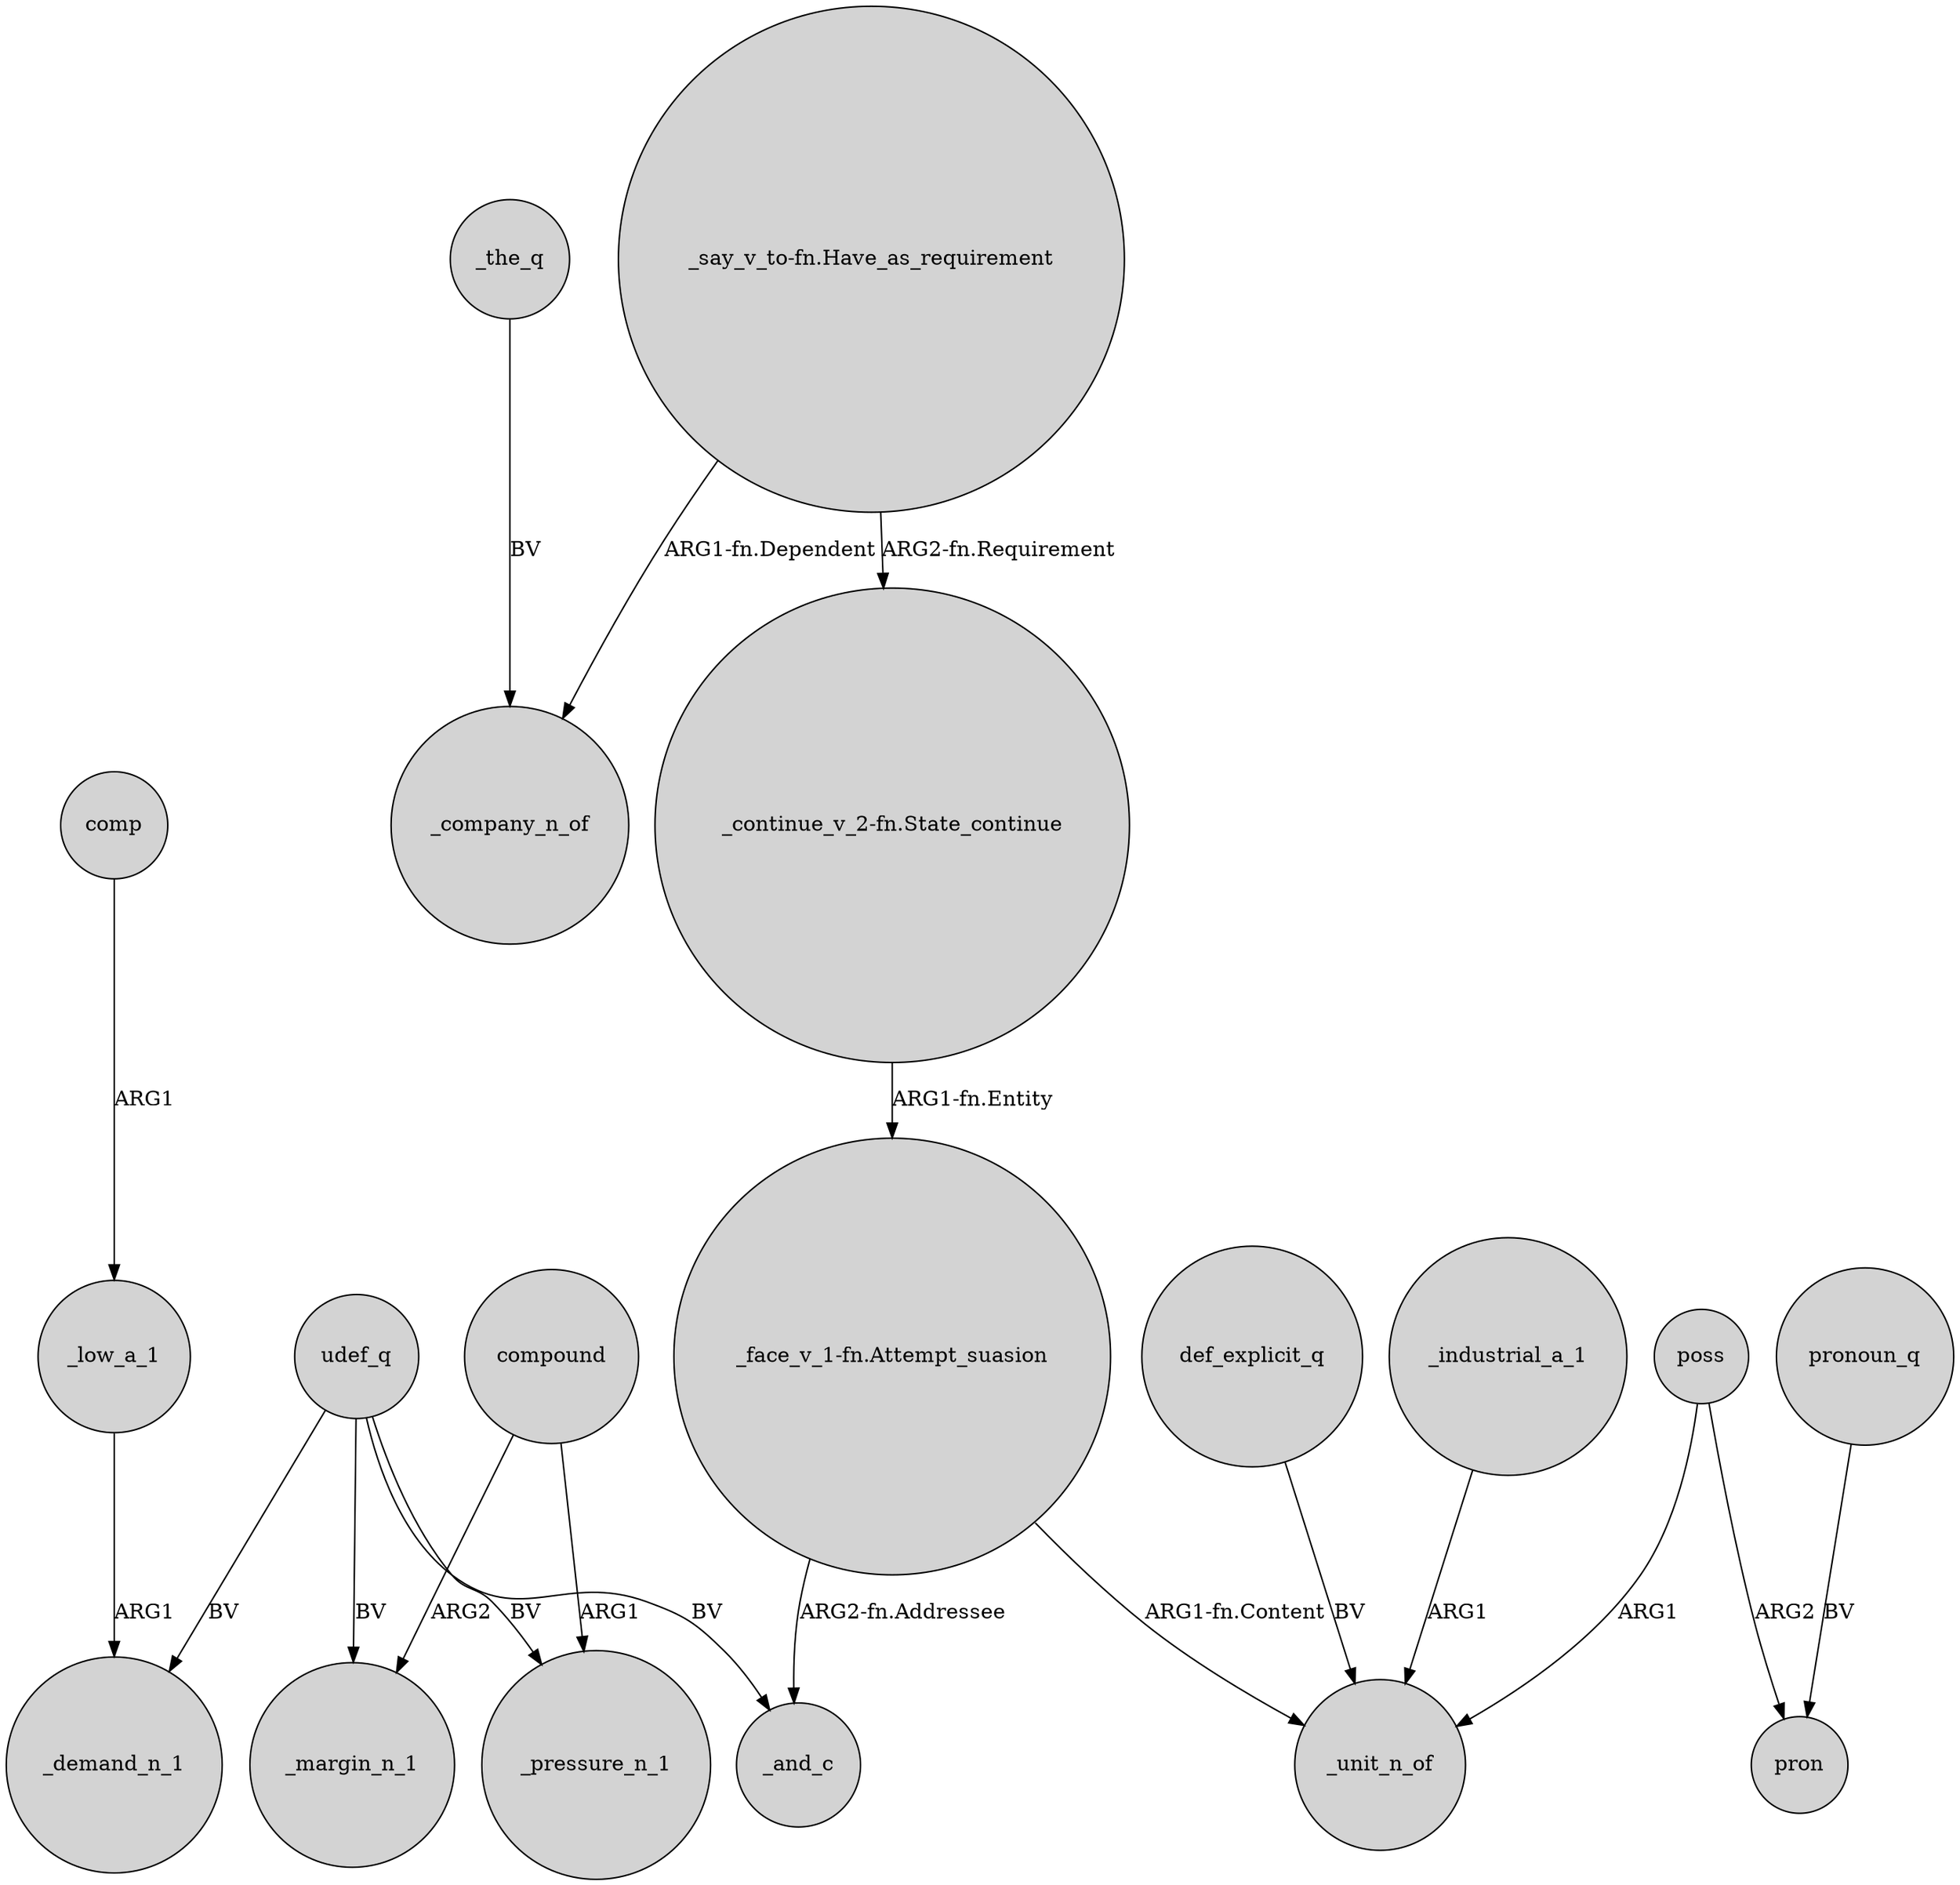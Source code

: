 digraph {
	node [shape=circle style=filled]
	comp -> _low_a_1 [label=ARG1]
	"_face_v_1-fn.Attempt_suasion" -> _unit_n_of [label="ARG1-fn.Content"]
	udef_q -> _margin_n_1 [label=BV]
	"_say_v_to-fn.Have_as_requirement" -> "_continue_v_2-fn.State_continue" [label="ARG2-fn.Requirement"]
	udef_q -> _and_c [label=BV]
	udef_q -> _pressure_n_1 [label=BV]
	_industrial_a_1 -> _unit_n_of [label=ARG1]
	"_face_v_1-fn.Attempt_suasion" -> _and_c [label="ARG2-fn.Addressee"]
	pronoun_q -> pron [label=BV]
	"_say_v_to-fn.Have_as_requirement" -> _company_n_of [label="ARG1-fn.Dependent"]
	poss -> pron [label=ARG2]
	def_explicit_q -> _unit_n_of [label=BV]
	"_continue_v_2-fn.State_continue" -> "_face_v_1-fn.Attempt_suasion" [label="ARG1-fn.Entity"]
	udef_q -> _demand_n_1 [label=BV]
	compound -> _pressure_n_1 [label=ARG1]
	poss -> _unit_n_of [label=ARG1]
	_the_q -> _company_n_of [label=BV]
	compound -> _margin_n_1 [label=ARG2]
	_low_a_1 -> _demand_n_1 [label=ARG1]
}

